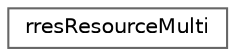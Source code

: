 digraph "Graphical Class Hierarchy"
{
 // LATEX_PDF_SIZE
  bgcolor="transparent";
  edge [fontname=Helvetica,fontsize=10,labelfontname=Helvetica,labelfontsize=10];
  node [fontname=Helvetica,fontsize=10,shape=box,height=0.2,width=0.4];
  rankdir="LR";
  Node0 [id="Node000000",label="rresResourceMulti",height=0.2,width=0.4,color="grey40", fillcolor="white", style="filled",URL="$structrres_resource_multi.html",tooltip=" "];
}
